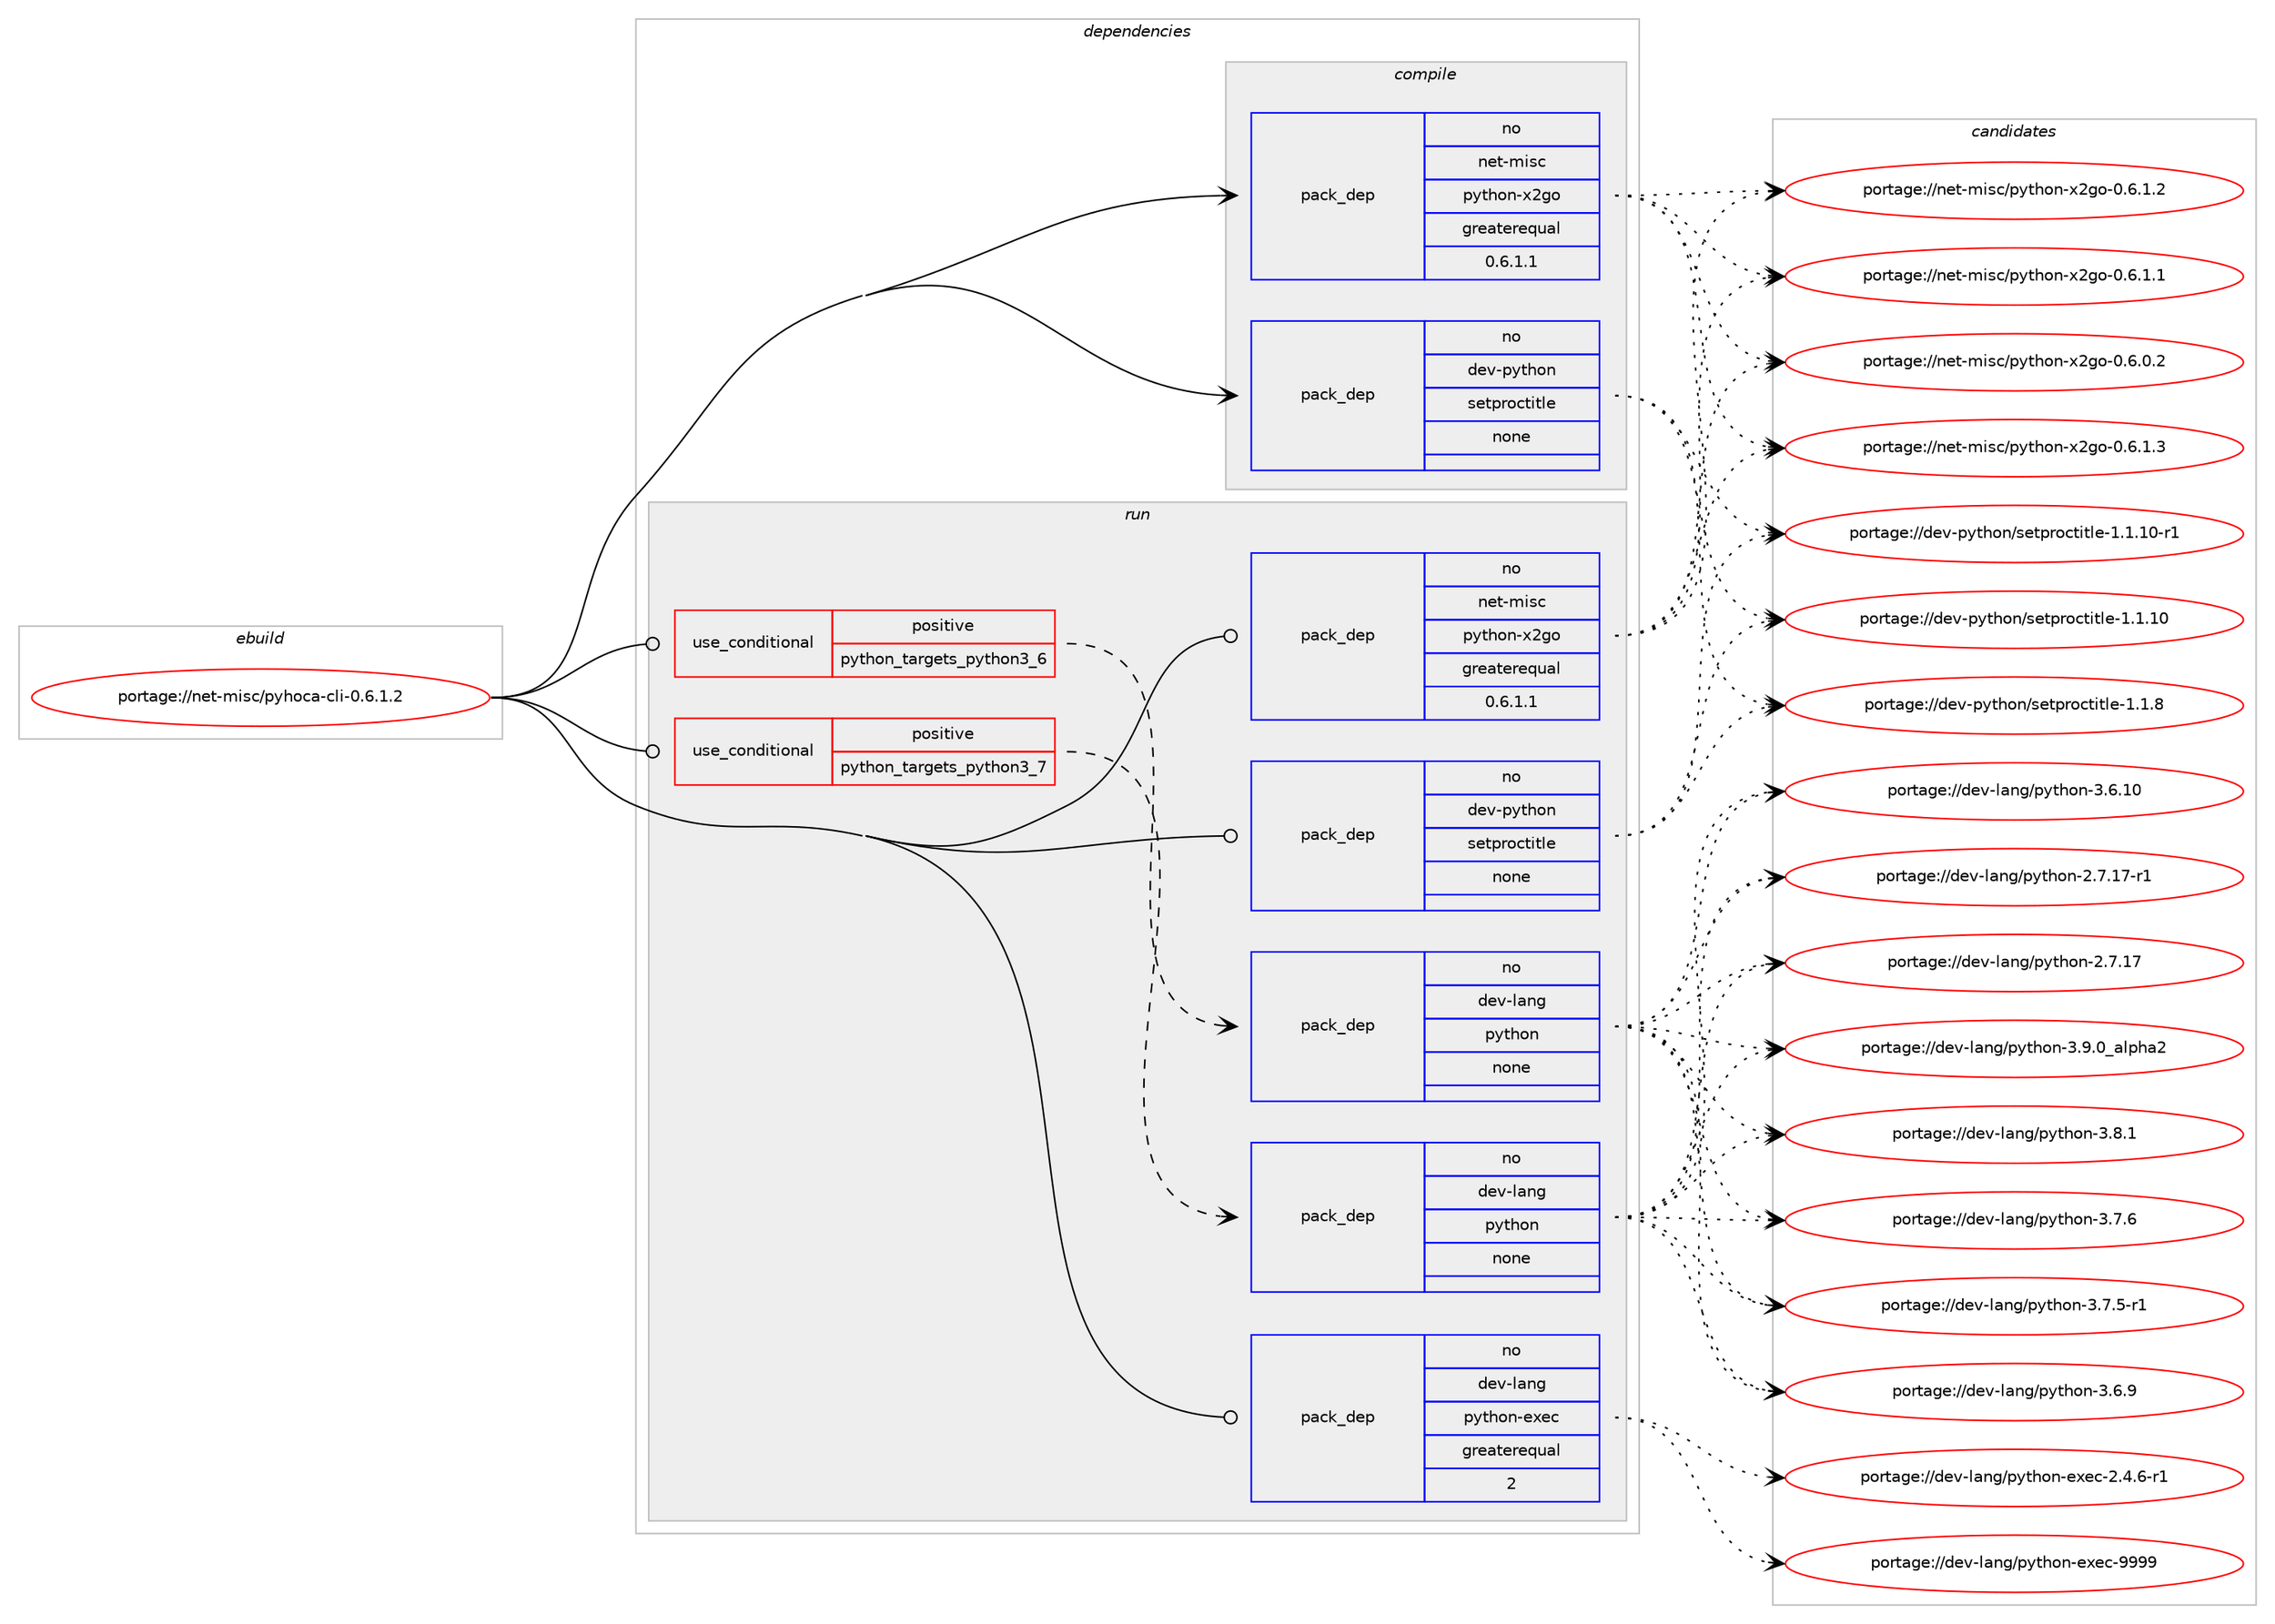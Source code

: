 digraph prolog {

# *************
# Graph options
# *************

newrank=true;
concentrate=true;
compound=true;
graph [rankdir=LR,fontname=Helvetica,fontsize=10,ranksep=1.5];#, ranksep=2.5, nodesep=0.2];
edge  [arrowhead=vee];
node  [fontname=Helvetica,fontsize=10];

# **********
# The ebuild
# **********

subgraph cluster_leftcol {
color=gray;
rank=same;
label=<<i>ebuild</i>>;
id [label="portage://net-misc/pyhoca-cli-0.6.1.2", color=red, width=4, href="../net-misc/pyhoca-cli-0.6.1.2.svg"];
}

# ****************
# The dependencies
# ****************

subgraph cluster_midcol {
color=gray;
label=<<i>dependencies</i>>;
subgraph cluster_compile {
fillcolor="#eeeeee";
style=filled;
label=<<i>compile</i>>;
subgraph pack99913 {
dependency127951 [label=<<TABLE BORDER="0" CELLBORDER="1" CELLSPACING="0" CELLPADDING="4" WIDTH="220"><TR><TD ROWSPAN="6" CELLPADDING="30">pack_dep</TD></TR><TR><TD WIDTH="110">no</TD></TR><TR><TD>dev-python</TD></TR><TR><TD>setproctitle</TD></TR><TR><TD>none</TD></TR><TR><TD></TD></TR></TABLE>>, shape=none, color=blue];
}
id:e -> dependency127951:w [weight=20,style="solid",arrowhead="vee"];
subgraph pack99914 {
dependency127952 [label=<<TABLE BORDER="0" CELLBORDER="1" CELLSPACING="0" CELLPADDING="4" WIDTH="220"><TR><TD ROWSPAN="6" CELLPADDING="30">pack_dep</TD></TR><TR><TD WIDTH="110">no</TD></TR><TR><TD>net-misc</TD></TR><TR><TD>python-x2go</TD></TR><TR><TD>greaterequal</TD></TR><TR><TD>0.6.1.1</TD></TR></TABLE>>, shape=none, color=blue];
}
id:e -> dependency127952:w [weight=20,style="solid",arrowhead="vee"];
}
subgraph cluster_compileandrun {
fillcolor="#eeeeee";
style=filled;
label=<<i>compile and run</i>>;
}
subgraph cluster_run {
fillcolor="#eeeeee";
style=filled;
label=<<i>run</i>>;
subgraph cond25973 {
dependency127953 [label=<<TABLE BORDER="0" CELLBORDER="1" CELLSPACING="0" CELLPADDING="4"><TR><TD ROWSPAN="3" CELLPADDING="10">use_conditional</TD></TR><TR><TD>positive</TD></TR><TR><TD>python_targets_python3_6</TD></TR></TABLE>>, shape=none, color=red];
subgraph pack99915 {
dependency127954 [label=<<TABLE BORDER="0" CELLBORDER="1" CELLSPACING="0" CELLPADDING="4" WIDTH="220"><TR><TD ROWSPAN="6" CELLPADDING="30">pack_dep</TD></TR><TR><TD WIDTH="110">no</TD></TR><TR><TD>dev-lang</TD></TR><TR><TD>python</TD></TR><TR><TD>none</TD></TR><TR><TD></TD></TR></TABLE>>, shape=none, color=blue];
}
dependency127953:e -> dependency127954:w [weight=20,style="dashed",arrowhead="vee"];
}
id:e -> dependency127953:w [weight=20,style="solid",arrowhead="odot"];
subgraph cond25974 {
dependency127955 [label=<<TABLE BORDER="0" CELLBORDER="1" CELLSPACING="0" CELLPADDING="4"><TR><TD ROWSPAN="3" CELLPADDING="10">use_conditional</TD></TR><TR><TD>positive</TD></TR><TR><TD>python_targets_python3_7</TD></TR></TABLE>>, shape=none, color=red];
subgraph pack99916 {
dependency127956 [label=<<TABLE BORDER="0" CELLBORDER="1" CELLSPACING="0" CELLPADDING="4" WIDTH="220"><TR><TD ROWSPAN="6" CELLPADDING="30">pack_dep</TD></TR><TR><TD WIDTH="110">no</TD></TR><TR><TD>dev-lang</TD></TR><TR><TD>python</TD></TR><TR><TD>none</TD></TR><TR><TD></TD></TR></TABLE>>, shape=none, color=blue];
}
dependency127955:e -> dependency127956:w [weight=20,style="dashed",arrowhead="vee"];
}
id:e -> dependency127955:w [weight=20,style="solid",arrowhead="odot"];
subgraph pack99917 {
dependency127957 [label=<<TABLE BORDER="0" CELLBORDER="1" CELLSPACING="0" CELLPADDING="4" WIDTH="220"><TR><TD ROWSPAN="6" CELLPADDING="30">pack_dep</TD></TR><TR><TD WIDTH="110">no</TD></TR><TR><TD>dev-lang</TD></TR><TR><TD>python-exec</TD></TR><TR><TD>greaterequal</TD></TR><TR><TD>2</TD></TR></TABLE>>, shape=none, color=blue];
}
id:e -> dependency127957:w [weight=20,style="solid",arrowhead="odot"];
subgraph pack99918 {
dependency127958 [label=<<TABLE BORDER="0" CELLBORDER="1" CELLSPACING="0" CELLPADDING="4" WIDTH="220"><TR><TD ROWSPAN="6" CELLPADDING="30">pack_dep</TD></TR><TR><TD WIDTH="110">no</TD></TR><TR><TD>dev-python</TD></TR><TR><TD>setproctitle</TD></TR><TR><TD>none</TD></TR><TR><TD></TD></TR></TABLE>>, shape=none, color=blue];
}
id:e -> dependency127958:w [weight=20,style="solid",arrowhead="odot"];
subgraph pack99919 {
dependency127959 [label=<<TABLE BORDER="0" CELLBORDER="1" CELLSPACING="0" CELLPADDING="4" WIDTH="220"><TR><TD ROWSPAN="6" CELLPADDING="30">pack_dep</TD></TR><TR><TD WIDTH="110">no</TD></TR><TR><TD>net-misc</TD></TR><TR><TD>python-x2go</TD></TR><TR><TD>greaterequal</TD></TR><TR><TD>0.6.1.1</TD></TR></TABLE>>, shape=none, color=blue];
}
id:e -> dependency127959:w [weight=20,style="solid",arrowhead="odot"];
}
}

# **************
# The candidates
# **************

subgraph cluster_choices {
rank=same;
color=gray;
label=<<i>candidates</i>>;

subgraph choice99913 {
color=black;
nodesep=1;
choice100101118451121211161041111104711510111611211411199116105116108101454946494656 [label="portage://dev-python/setproctitle-1.1.8", color=red, width=4,href="../dev-python/setproctitle-1.1.8.svg"];
choice100101118451121211161041111104711510111611211411199116105116108101454946494649484511449 [label="portage://dev-python/setproctitle-1.1.10-r1", color=red, width=4,href="../dev-python/setproctitle-1.1.10-r1.svg"];
choice10010111845112121116104111110471151011161121141119911610511610810145494649464948 [label="portage://dev-python/setproctitle-1.1.10", color=red, width=4,href="../dev-python/setproctitle-1.1.10.svg"];
dependency127951:e -> choice100101118451121211161041111104711510111611211411199116105116108101454946494656:w [style=dotted,weight="100"];
dependency127951:e -> choice100101118451121211161041111104711510111611211411199116105116108101454946494649484511449:w [style=dotted,weight="100"];
dependency127951:e -> choice10010111845112121116104111110471151011161121141119911610511610810145494649464948:w [style=dotted,weight="100"];
}
subgraph choice99914 {
color=black;
nodesep=1;
choice11010111645109105115994711212111610411111045120501031114548465446494651 [label="portage://net-misc/python-x2go-0.6.1.3", color=red, width=4,href="../net-misc/python-x2go-0.6.1.3.svg"];
choice11010111645109105115994711212111610411111045120501031114548465446494650 [label="portage://net-misc/python-x2go-0.6.1.2", color=red, width=4,href="../net-misc/python-x2go-0.6.1.2.svg"];
choice11010111645109105115994711212111610411111045120501031114548465446494649 [label="portage://net-misc/python-x2go-0.6.1.1", color=red, width=4,href="../net-misc/python-x2go-0.6.1.1.svg"];
choice11010111645109105115994711212111610411111045120501031114548465446484650 [label="portage://net-misc/python-x2go-0.6.0.2", color=red, width=4,href="../net-misc/python-x2go-0.6.0.2.svg"];
dependency127952:e -> choice11010111645109105115994711212111610411111045120501031114548465446494651:w [style=dotted,weight="100"];
dependency127952:e -> choice11010111645109105115994711212111610411111045120501031114548465446494650:w [style=dotted,weight="100"];
dependency127952:e -> choice11010111645109105115994711212111610411111045120501031114548465446494649:w [style=dotted,weight="100"];
dependency127952:e -> choice11010111645109105115994711212111610411111045120501031114548465446484650:w [style=dotted,weight="100"];
}
subgraph choice99915 {
color=black;
nodesep=1;
choice10010111845108971101034711212111610411111045514657464895971081121049750 [label="portage://dev-lang/python-3.9.0_alpha2", color=red, width=4,href="../dev-lang/python-3.9.0_alpha2.svg"];
choice100101118451089711010347112121116104111110455146564649 [label="portage://dev-lang/python-3.8.1", color=red, width=4,href="../dev-lang/python-3.8.1.svg"];
choice100101118451089711010347112121116104111110455146554654 [label="portage://dev-lang/python-3.7.6", color=red, width=4,href="../dev-lang/python-3.7.6.svg"];
choice1001011184510897110103471121211161041111104551465546534511449 [label="portage://dev-lang/python-3.7.5-r1", color=red, width=4,href="../dev-lang/python-3.7.5-r1.svg"];
choice100101118451089711010347112121116104111110455146544657 [label="portage://dev-lang/python-3.6.9", color=red, width=4,href="../dev-lang/python-3.6.9.svg"];
choice10010111845108971101034711212111610411111045514654464948 [label="portage://dev-lang/python-3.6.10", color=red, width=4,href="../dev-lang/python-3.6.10.svg"];
choice100101118451089711010347112121116104111110455046554649554511449 [label="portage://dev-lang/python-2.7.17-r1", color=red, width=4,href="../dev-lang/python-2.7.17-r1.svg"];
choice10010111845108971101034711212111610411111045504655464955 [label="portage://dev-lang/python-2.7.17", color=red, width=4,href="../dev-lang/python-2.7.17.svg"];
dependency127954:e -> choice10010111845108971101034711212111610411111045514657464895971081121049750:w [style=dotted,weight="100"];
dependency127954:e -> choice100101118451089711010347112121116104111110455146564649:w [style=dotted,weight="100"];
dependency127954:e -> choice100101118451089711010347112121116104111110455146554654:w [style=dotted,weight="100"];
dependency127954:e -> choice1001011184510897110103471121211161041111104551465546534511449:w [style=dotted,weight="100"];
dependency127954:e -> choice100101118451089711010347112121116104111110455146544657:w [style=dotted,weight="100"];
dependency127954:e -> choice10010111845108971101034711212111610411111045514654464948:w [style=dotted,weight="100"];
dependency127954:e -> choice100101118451089711010347112121116104111110455046554649554511449:w [style=dotted,weight="100"];
dependency127954:e -> choice10010111845108971101034711212111610411111045504655464955:w [style=dotted,weight="100"];
}
subgraph choice99916 {
color=black;
nodesep=1;
choice10010111845108971101034711212111610411111045514657464895971081121049750 [label="portage://dev-lang/python-3.9.0_alpha2", color=red, width=4,href="../dev-lang/python-3.9.0_alpha2.svg"];
choice100101118451089711010347112121116104111110455146564649 [label="portage://dev-lang/python-3.8.1", color=red, width=4,href="../dev-lang/python-3.8.1.svg"];
choice100101118451089711010347112121116104111110455146554654 [label="portage://dev-lang/python-3.7.6", color=red, width=4,href="../dev-lang/python-3.7.6.svg"];
choice1001011184510897110103471121211161041111104551465546534511449 [label="portage://dev-lang/python-3.7.5-r1", color=red, width=4,href="../dev-lang/python-3.7.5-r1.svg"];
choice100101118451089711010347112121116104111110455146544657 [label="portage://dev-lang/python-3.6.9", color=red, width=4,href="../dev-lang/python-3.6.9.svg"];
choice10010111845108971101034711212111610411111045514654464948 [label="portage://dev-lang/python-3.6.10", color=red, width=4,href="../dev-lang/python-3.6.10.svg"];
choice100101118451089711010347112121116104111110455046554649554511449 [label="portage://dev-lang/python-2.7.17-r1", color=red, width=4,href="../dev-lang/python-2.7.17-r1.svg"];
choice10010111845108971101034711212111610411111045504655464955 [label="portage://dev-lang/python-2.7.17", color=red, width=4,href="../dev-lang/python-2.7.17.svg"];
dependency127956:e -> choice10010111845108971101034711212111610411111045514657464895971081121049750:w [style=dotted,weight="100"];
dependency127956:e -> choice100101118451089711010347112121116104111110455146564649:w [style=dotted,weight="100"];
dependency127956:e -> choice100101118451089711010347112121116104111110455146554654:w [style=dotted,weight="100"];
dependency127956:e -> choice1001011184510897110103471121211161041111104551465546534511449:w [style=dotted,weight="100"];
dependency127956:e -> choice100101118451089711010347112121116104111110455146544657:w [style=dotted,weight="100"];
dependency127956:e -> choice10010111845108971101034711212111610411111045514654464948:w [style=dotted,weight="100"];
dependency127956:e -> choice100101118451089711010347112121116104111110455046554649554511449:w [style=dotted,weight="100"];
dependency127956:e -> choice10010111845108971101034711212111610411111045504655464955:w [style=dotted,weight="100"];
}
subgraph choice99917 {
color=black;
nodesep=1;
choice10010111845108971101034711212111610411111045101120101994557575757 [label="portage://dev-lang/python-exec-9999", color=red, width=4,href="../dev-lang/python-exec-9999.svg"];
choice10010111845108971101034711212111610411111045101120101994550465246544511449 [label="portage://dev-lang/python-exec-2.4.6-r1", color=red, width=4,href="../dev-lang/python-exec-2.4.6-r1.svg"];
dependency127957:e -> choice10010111845108971101034711212111610411111045101120101994557575757:w [style=dotted,weight="100"];
dependency127957:e -> choice10010111845108971101034711212111610411111045101120101994550465246544511449:w [style=dotted,weight="100"];
}
subgraph choice99918 {
color=black;
nodesep=1;
choice100101118451121211161041111104711510111611211411199116105116108101454946494656 [label="portage://dev-python/setproctitle-1.1.8", color=red, width=4,href="../dev-python/setproctitle-1.1.8.svg"];
choice100101118451121211161041111104711510111611211411199116105116108101454946494649484511449 [label="portage://dev-python/setproctitle-1.1.10-r1", color=red, width=4,href="../dev-python/setproctitle-1.1.10-r1.svg"];
choice10010111845112121116104111110471151011161121141119911610511610810145494649464948 [label="portage://dev-python/setproctitle-1.1.10", color=red, width=4,href="../dev-python/setproctitle-1.1.10.svg"];
dependency127958:e -> choice100101118451121211161041111104711510111611211411199116105116108101454946494656:w [style=dotted,weight="100"];
dependency127958:e -> choice100101118451121211161041111104711510111611211411199116105116108101454946494649484511449:w [style=dotted,weight="100"];
dependency127958:e -> choice10010111845112121116104111110471151011161121141119911610511610810145494649464948:w [style=dotted,weight="100"];
}
subgraph choice99919 {
color=black;
nodesep=1;
choice11010111645109105115994711212111610411111045120501031114548465446494651 [label="portage://net-misc/python-x2go-0.6.1.3", color=red, width=4,href="../net-misc/python-x2go-0.6.1.3.svg"];
choice11010111645109105115994711212111610411111045120501031114548465446494650 [label="portage://net-misc/python-x2go-0.6.1.2", color=red, width=4,href="../net-misc/python-x2go-0.6.1.2.svg"];
choice11010111645109105115994711212111610411111045120501031114548465446494649 [label="portage://net-misc/python-x2go-0.6.1.1", color=red, width=4,href="../net-misc/python-x2go-0.6.1.1.svg"];
choice11010111645109105115994711212111610411111045120501031114548465446484650 [label="portage://net-misc/python-x2go-0.6.0.2", color=red, width=4,href="../net-misc/python-x2go-0.6.0.2.svg"];
dependency127959:e -> choice11010111645109105115994711212111610411111045120501031114548465446494651:w [style=dotted,weight="100"];
dependency127959:e -> choice11010111645109105115994711212111610411111045120501031114548465446494650:w [style=dotted,weight="100"];
dependency127959:e -> choice11010111645109105115994711212111610411111045120501031114548465446494649:w [style=dotted,weight="100"];
dependency127959:e -> choice11010111645109105115994711212111610411111045120501031114548465446484650:w [style=dotted,weight="100"];
}
}

}
